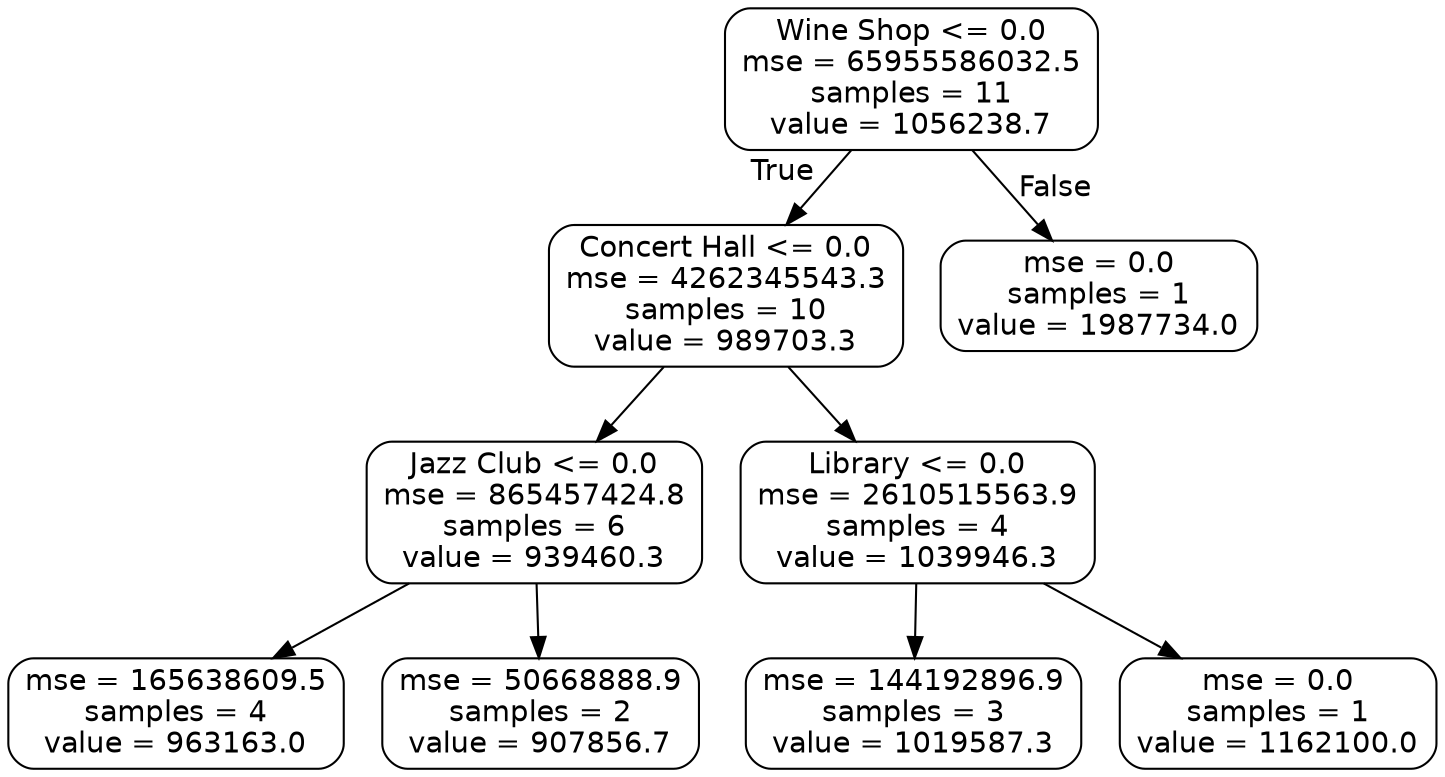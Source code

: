 digraph Tree {
node [shape=box, style="rounded", color="black", fontname=helvetica] ;
edge [fontname=helvetica] ;
0 [label="Wine Shop <= 0.0\nmse = 65955586032.5\nsamples = 11\nvalue = 1056238.7"] ;
1 [label="Concert Hall <= 0.0\nmse = 4262345543.3\nsamples = 10\nvalue = 989703.3"] ;
0 -> 1 [labeldistance=2.5, labelangle=45, headlabel="True"] ;
2 [label="Jazz Club <= 0.0\nmse = 865457424.8\nsamples = 6\nvalue = 939460.3"] ;
1 -> 2 ;
3 [label="mse = 165638609.5\nsamples = 4\nvalue = 963163.0"] ;
2 -> 3 ;
4 [label="mse = 50668888.9\nsamples = 2\nvalue = 907856.7"] ;
2 -> 4 ;
5 [label="Library <= 0.0\nmse = 2610515563.9\nsamples = 4\nvalue = 1039946.3"] ;
1 -> 5 ;
6 [label="mse = 144192896.9\nsamples = 3\nvalue = 1019587.3"] ;
5 -> 6 ;
7 [label="mse = 0.0\nsamples = 1\nvalue = 1162100.0"] ;
5 -> 7 ;
8 [label="mse = 0.0\nsamples = 1\nvalue = 1987734.0"] ;
0 -> 8 [labeldistance=2.5, labelangle=-45, headlabel="False"] ;
}